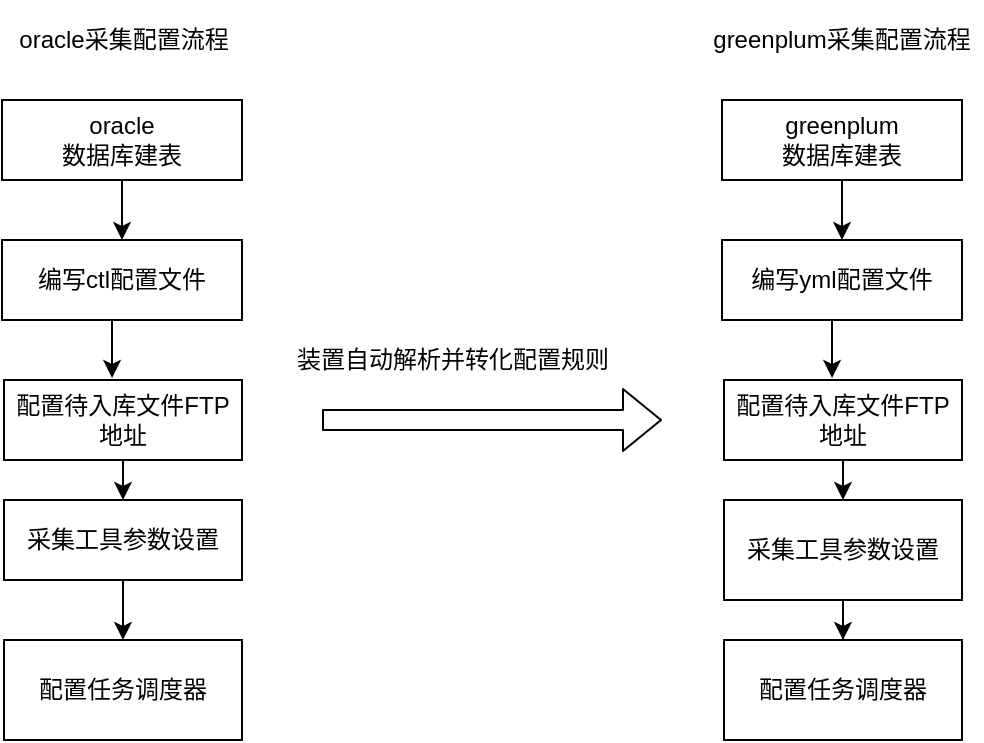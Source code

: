 <mxfile version="14.2.7" type="github">
  <diagram id="wFE0QG_FPsp0jaGvCLVb" name="Page-1">
    <mxGraphModel dx="1102" dy="533" grid="1" gridSize="10" guides="1" tooltips="1" connect="1" arrows="1" fold="1" page="1" pageScale="1" pageWidth="850" pageHeight="1100" math="0" shadow="0">
      <root>
        <mxCell id="0" />
        <mxCell id="1" parent="0" />
        <mxCell id="lS7IzG5Dcs2hJgS2R87p-7" style="edgeStyle=orthogonalEdgeStyle;rounded=0;orthogonalLoop=1;jettySize=auto;html=1;exitX=0.5;exitY=1;exitDx=0;exitDy=0;entryX=0.5;entryY=0;entryDx=0;entryDy=0;" edge="1" parent="1" source="lS7IzG5Dcs2hJgS2R87p-1" target="lS7IzG5Dcs2hJgS2R87p-4">
          <mxGeometry relative="1" as="geometry" />
        </mxCell>
        <mxCell id="lS7IzG5Dcs2hJgS2R87p-1" value="oracle&lt;br&gt;数据库建表" style="rounded=0;whiteSpace=wrap;html=1;" vertex="1" parent="1">
          <mxGeometry x="100" y="70" width="120" height="40" as="geometry" />
        </mxCell>
        <mxCell id="lS7IzG5Dcs2hJgS2R87p-2" value="oracle采集配置流程" style="text;html=1;strokeColor=none;fillColor=none;align=center;verticalAlign=middle;whiteSpace=wrap;rounded=0;" vertex="1" parent="1">
          <mxGeometry x="101" y="20" width="120" height="40" as="geometry" />
        </mxCell>
        <mxCell id="lS7IzG5Dcs2hJgS2R87p-12" style="edgeStyle=orthogonalEdgeStyle;rounded=0;orthogonalLoop=1;jettySize=auto;html=1;exitX=0.5;exitY=1;exitDx=0;exitDy=0;entryX=0.454;entryY=-0.025;entryDx=0;entryDy=0;entryPerimeter=0;" edge="1" parent="1" source="lS7IzG5Dcs2hJgS2R87p-4" target="lS7IzG5Dcs2hJgS2R87p-8">
          <mxGeometry relative="1" as="geometry" />
        </mxCell>
        <mxCell id="lS7IzG5Dcs2hJgS2R87p-4" value="编写ctl配置文件" style="rounded=0;whiteSpace=wrap;html=1;" vertex="1" parent="1">
          <mxGeometry x="100" y="140" width="120" height="40" as="geometry" />
        </mxCell>
        <mxCell id="lS7IzG5Dcs2hJgS2R87p-15" style="edgeStyle=orthogonalEdgeStyle;rounded=0;orthogonalLoop=1;jettySize=auto;html=1;exitX=0.5;exitY=1;exitDx=0;exitDy=0;entryX=0.5;entryY=0;entryDx=0;entryDy=0;" edge="1" parent="1" source="lS7IzG5Dcs2hJgS2R87p-8" target="lS7IzG5Dcs2hJgS2R87p-13">
          <mxGeometry relative="1" as="geometry" />
        </mxCell>
        <mxCell id="lS7IzG5Dcs2hJgS2R87p-8" value="配置待入库文件FTP地址" style="rounded=0;whiteSpace=wrap;html=1;" vertex="1" parent="1">
          <mxGeometry x="101" y="210" width="119" height="40" as="geometry" />
        </mxCell>
        <mxCell id="lS7IzG5Dcs2hJgS2R87p-26" value="" style="edgeStyle=orthogonalEdgeStyle;rounded=0;orthogonalLoop=1;jettySize=auto;html=1;" edge="1" parent="1" source="lS7IzG5Dcs2hJgS2R87p-13" target="lS7IzG5Dcs2hJgS2R87p-16">
          <mxGeometry relative="1" as="geometry" />
        </mxCell>
        <mxCell id="lS7IzG5Dcs2hJgS2R87p-13" value="采集工具参数设置" style="rounded=0;whiteSpace=wrap;html=1;" vertex="1" parent="1">
          <mxGeometry x="101" y="270" width="119" height="40" as="geometry" />
        </mxCell>
        <mxCell id="lS7IzG5Dcs2hJgS2R87p-16" value="配置任务调度器" style="rounded=0;whiteSpace=wrap;html=1;" vertex="1" parent="1">
          <mxGeometry x="101" y="340" width="119" height="50" as="geometry" />
        </mxCell>
        <mxCell id="lS7IzG5Dcs2hJgS2R87p-17" style="edgeStyle=orthogonalEdgeStyle;rounded=0;orthogonalLoop=1;jettySize=auto;html=1;exitX=0.5;exitY=1;exitDx=0;exitDy=0;entryX=0.5;entryY=0;entryDx=0;entryDy=0;" edge="1" parent="1" source="lS7IzG5Dcs2hJgS2R87p-18" target="lS7IzG5Dcs2hJgS2R87p-21">
          <mxGeometry relative="1" as="geometry" />
        </mxCell>
        <mxCell id="lS7IzG5Dcs2hJgS2R87p-18" value="greenplum&lt;br&gt;数据库建表" style="rounded=0;whiteSpace=wrap;html=1;" vertex="1" parent="1">
          <mxGeometry x="460" y="70" width="120" height="40" as="geometry" />
        </mxCell>
        <mxCell id="lS7IzG5Dcs2hJgS2R87p-19" value="greenplum采集配置流程" style="text;html=1;strokeColor=none;fillColor=none;align=center;verticalAlign=middle;whiteSpace=wrap;rounded=0;" vertex="1" parent="1">
          <mxGeometry x="450" y="20" width="140" height="40" as="geometry" />
        </mxCell>
        <mxCell id="lS7IzG5Dcs2hJgS2R87p-20" style="edgeStyle=orthogonalEdgeStyle;rounded=0;orthogonalLoop=1;jettySize=auto;html=1;exitX=0.5;exitY=1;exitDx=0;exitDy=0;entryX=0.454;entryY=-0.025;entryDx=0;entryDy=0;entryPerimeter=0;" edge="1" parent="1" source="lS7IzG5Dcs2hJgS2R87p-21" target="lS7IzG5Dcs2hJgS2R87p-23">
          <mxGeometry relative="1" as="geometry" />
        </mxCell>
        <mxCell id="lS7IzG5Dcs2hJgS2R87p-21" value="编写yml配置文件" style="rounded=0;whiteSpace=wrap;html=1;" vertex="1" parent="1">
          <mxGeometry x="460" y="140" width="120" height="40" as="geometry" />
        </mxCell>
        <mxCell id="lS7IzG5Dcs2hJgS2R87p-22" style="edgeStyle=orthogonalEdgeStyle;rounded=0;orthogonalLoop=1;jettySize=auto;html=1;exitX=0.5;exitY=1;exitDx=0;exitDy=0;entryX=0.5;entryY=0;entryDx=0;entryDy=0;" edge="1" parent="1" source="lS7IzG5Dcs2hJgS2R87p-23" target="lS7IzG5Dcs2hJgS2R87p-24">
          <mxGeometry relative="1" as="geometry" />
        </mxCell>
        <mxCell id="lS7IzG5Dcs2hJgS2R87p-23" value="配置待入库文件FTP地址" style="rounded=0;whiteSpace=wrap;html=1;" vertex="1" parent="1">
          <mxGeometry x="461" y="210" width="119" height="40" as="geometry" />
        </mxCell>
        <mxCell id="lS7IzG5Dcs2hJgS2R87p-27" value="" style="edgeStyle=orthogonalEdgeStyle;rounded=0;orthogonalLoop=1;jettySize=auto;html=1;" edge="1" parent="1" source="lS7IzG5Dcs2hJgS2R87p-24" target="lS7IzG5Dcs2hJgS2R87p-25">
          <mxGeometry relative="1" as="geometry" />
        </mxCell>
        <mxCell id="lS7IzG5Dcs2hJgS2R87p-24" value="采集工具参数设置" style="rounded=0;whiteSpace=wrap;html=1;" vertex="1" parent="1">
          <mxGeometry x="461" y="270" width="119" height="50" as="geometry" />
        </mxCell>
        <mxCell id="lS7IzG5Dcs2hJgS2R87p-25" value="配置任务调度器" style="rounded=0;whiteSpace=wrap;html=1;" vertex="1" parent="1">
          <mxGeometry x="461" y="340" width="119" height="50" as="geometry" />
        </mxCell>
        <mxCell id="lS7IzG5Dcs2hJgS2R87p-28" value="" style="shape=flexArrow;endArrow=classic;html=1;" edge="1" parent="1">
          <mxGeometry width="50" height="50" relative="1" as="geometry">
            <mxPoint x="260" y="230" as="sourcePoint" />
            <mxPoint x="430" y="230" as="targetPoint" />
          </mxGeometry>
        </mxCell>
        <mxCell id="lS7IzG5Dcs2hJgS2R87p-29" value="装置自动解析并转化配置规则" style="text;html=1;align=center;verticalAlign=middle;resizable=0;points=[];autosize=1;" vertex="1" parent="1">
          <mxGeometry x="240" y="190" width="170" height="20" as="geometry" />
        </mxCell>
      </root>
    </mxGraphModel>
  </diagram>
</mxfile>
